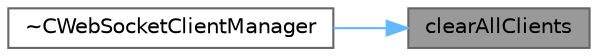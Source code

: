 digraph "clearAllClients"
{
 // LATEX_PDF_SIZE
  bgcolor="transparent";
  edge [fontname=Helvetica,fontsize=10,labelfontname=Helvetica,labelfontsize=10];
  node [fontname=Helvetica,fontsize=10,shape=box,height=0.2,width=0.4];
  rankdir="RL";
  Node1 [id="Node000001",label="clearAllClients",height=0.2,width=0.4,color="gray40", fillcolor="grey60", style="filled", fontcolor="black",tooltip="清除所有的客户端"];
  Node1 -> Node2 [id="edge1_Node000001_Node000002",dir="back",color="steelblue1",style="solid",tooltip=" "];
  Node2 [id="Node000002",label="~CWebSocketClientManager",height=0.2,width=0.4,color="grey40", fillcolor="white", style="filled",URL="$class_c_web_socket_client_manager.html#a565fea0d3ee473ad405305f84c0432b6",tooltip=" "];
}

